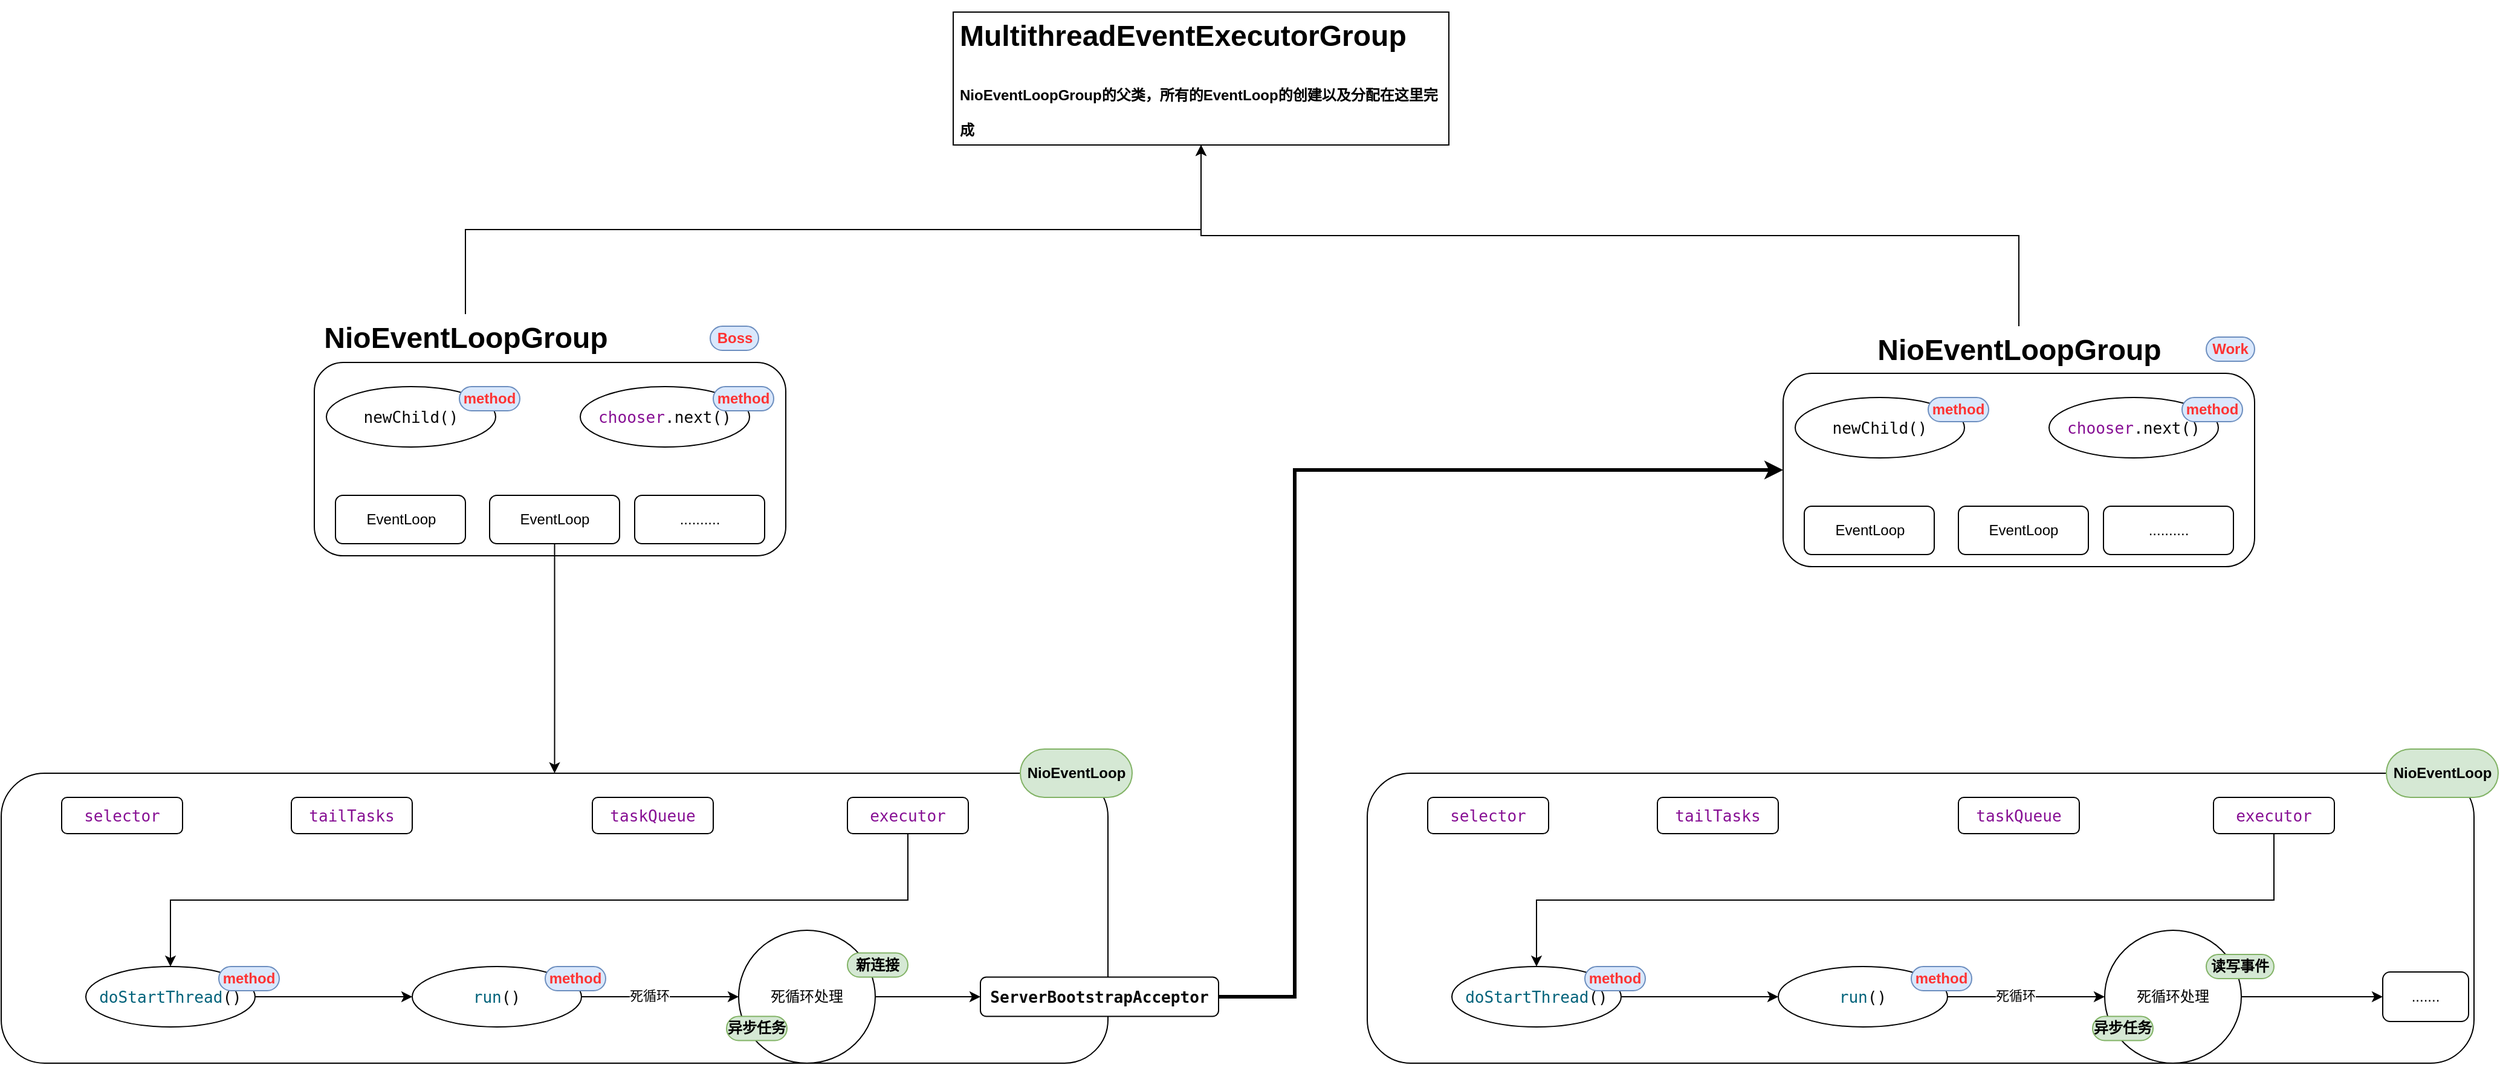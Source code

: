 <mxfile version="13.6.2" type="device"><diagram id="DPLfRiPlVles4KZU8BY6" name="Netty事件循环组源码解析图示"><mxGraphModel dx="1422" dy="2063" grid="1" gridSize="10" guides="1" tooltips="1" connect="1" arrows="1" fold="1" page="1" pageScale="1" pageWidth="1600" pageHeight="1200" math="0" shadow="0"><root><mxCell id="0"/><mxCell id="1" parent="0"/><mxCell id="ErT-TXoffb-zw8qR6GOy-1" value="" style="rounded=1;whiteSpace=wrap;html=1;" vertex="1" parent="1"><mxGeometry x="459" y="290" width="390" height="160" as="geometry"/></mxCell><mxCell id="ErT-TXoffb-zw8qR6GOy-2" value="" style="rounded=1;whiteSpace=wrap;html=1;" vertex="1" parent="1"><mxGeometry x="1674" y="299" width="390" height="160" as="geometry"/></mxCell><mxCell id="ErT-TXoffb-zw8qR6GOy-12" style="edgeStyle=orthogonalEdgeStyle;rounded=0;orthogonalLoop=1;jettySize=auto;html=1;exitX=0.5;exitY=0;exitDx=0;exitDy=0;" edge="1" parent="1" source="ErT-TXoffb-zw8qR6GOy-3" target="ErT-TXoffb-zw8qR6GOy-11"><mxGeometry relative="1" as="geometry"/></mxCell><mxCell id="ErT-TXoffb-zw8qR6GOy-3" value="&lt;b&gt;&lt;font style=&quot;font-size: 24px&quot;&gt;NioEventLoopGroup&lt;/font&gt;&lt;/b&gt;" style="text;html=1;strokeColor=none;fillColor=none;align=center;verticalAlign=middle;whiteSpace=wrap;rounded=0;" vertex="1" parent="1"><mxGeometry x="411.5" y="250" width="345" height="40" as="geometry"/></mxCell><mxCell id="ErT-TXoffb-zw8qR6GOy-13" style="edgeStyle=orthogonalEdgeStyle;rounded=0;orthogonalLoop=1;jettySize=auto;html=1;exitX=0.5;exitY=0;exitDx=0;exitDy=0;entryX=0.5;entryY=1;entryDx=0;entryDy=0;" edge="1" parent="1" source="ErT-TXoffb-zw8qR6GOy-4" target="ErT-TXoffb-zw8qR6GOy-11"><mxGeometry relative="1" as="geometry"/></mxCell><mxCell id="ErT-TXoffb-zw8qR6GOy-4" value="&lt;b&gt;&lt;font style=&quot;font-size: 24px&quot;&gt;NioEventLoopGroup&lt;/font&gt;&lt;/b&gt;" style="text;html=1;strokeColor=none;fillColor=none;align=center;verticalAlign=middle;whiteSpace=wrap;rounded=0;" vertex="1" parent="1"><mxGeometry x="1696.5" y="260" width="345" height="40" as="geometry"/></mxCell><mxCell id="ErT-TXoffb-zw8qR6GOy-5" value="&lt;b&gt;&lt;font color=&quot;#ff3333&quot;&gt;Boss&lt;/font&gt;&lt;/b&gt;" style="text;html=1;strokeColor=#6c8ebf;align=center;verticalAlign=middle;whiteSpace=wrap;rounded=1;fillColor=#dae8fc;arcSize=50;" vertex="1" parent="1"><mxGeometry x="786.5" y="260" width="40" height="20" as="geometry"/></mxCell><mxCell id="ErT-TXoffb-zw8qR6GOy-6" value="&lt;b&gt;&lt;font color=&quot;#ff3333&quot;&gt;Work&lt;/font&gt;&lt;/b&gt;" style="text;html=1;strokeColor=#6c8ebf;align=center;verticalAlign=middle;whiteSpace=wrap;rounded=1;fillColor=#dae8fc;arcSize=50;" vertex="1" parent="1"><mxGeometry x="2024" y="269" width="40" height="20" as="geometry"/></mxCell><mxCell id="ErT-TXoffb-zw8qR6GOy-7" value="EventLoop" style="rounded=1;whiteSpace=wrap;html=1;fillColor=#ffffff;" vertex="1" parent="1"><mxGeometry x="476.5" y="400" width="107.5" height="40" as="geometry"/></mxCell><mxCell id="ErT-TXoffb-zw8qR6GOy-31" style="edgeStyle=orthogonalEdgeStyle;rounded=0;orthogonalLoop=1;jettySize=auto;html=1;exitX=0.5;exitY=1;exitDx=0;exitDy=0;" edge="1" parent="1" source="ErT-TXoffb-zw8qR6GOy-9" target="ErT-TXoffb-zw8qR6GOy-30"><mxGeometry relative="1" as="geometry"/></mxCell><mxCell id="ErT-TXoffb-zw8qR6GOy-9" value="EventLoop" style="rounded=1;whiteSpace=wrap;html=1;fillColor=#ffffff;" vertex="1" parent="1"><mxGeometry x="604" y="400" width="107.5" height="40" as="geometry"/></mxCell><mxCell id="ErT-TXoffb-zw8qR6GOy-10" value=".........." style="rounded=1;whiteSpace=wrap;html=1;fillColor=#ffffff;" vertex="1" parent="1"><mxGeometry x="724" y="400" width="107.5" height="40" as="geometry"/></mxCell><mxCell id="ErT-TXoffb-zw8qR6GOy-11" value="&lt;h1&gt;MultithreadEventExecutorGroup&lt;/h1&gt;&lt;h1&gt;&lt;span style=&quot;font-size: 12px&quot;&gt;NioEventLoopGroup的父类，所有的EventLoop的创建以及分配在这里完成&lt;/span&gt;&lt;br&gt;&lt;/h1&gt;" style="text;html=1;fillColor=none;spacing=5;spacingTop=-20;whiteSpace=wrap;overflow=hidden;rounded=0;strokeColor=#000000;" vertex="1" parent="1"><mxGeometry x="987.5" width="410" height="110" as="geometry"/></mxCell><mxCell id="ErT-TXoffb-zw8qR6GOy-15" value="EventLoop" style="rounded=1;whiteSpace=wrap;html=1;fillColor=#ffffff;" vertex="1" parent="1"><mxGeometry x="1691.5" y="409" width="107.5" height="40" as="geometry"/></mxCell><mxCell id="ErT-TXoffb-zw8qR6GOy-16" value="EventLoop" style="rounded=1;whiteSpace=wrap;html=1;fillColor=#ffffff;" vertex="1" parent="1"><mxGeometry x="1819" y="409" width="107.5" height="40" as="geometry"/></mxCell><mxCell id="ErT-TXoffb-zw8qR6GOy-17" value=".........." style="rounded=1;whiteSpace=wrap;html=1;fillColor=#ffffff;" vertex="1" parent="1"><mxGeometry x="1939" y="409" width="107.5" height="40" as="geometry"/></mxCell><mxCell id="ErT-TXoffb-zw8qR6GOy-18" value="&lt;pre style=&quot;background-color: #ffffff ; color: #080808 ; font-family: &amp;#34;jetbrains mono&amp;#34; , monospace ; font-size: 9.8pt&quot;&gt;newChild()&lt;/pre&gt;" style="ellipse;whiteSpace=wrap;html=1;rounded=1;strokeColor=#000000;fillColor=#ffffff;" vertex="1" parent="1"><mxGeometry x="469" y="310" width="140" height="50" as="geometry"/></mxCell><mxCell id="ErT-TXoffb-zw8qR6GOy-19" value="&lt;b&gt;&lt;font color=&quot;#ff3333&quot;&gt;method&lt;/font&gt;&lt;/b&gt;" style="text;html=1;strokeColor=#6c8ebf;align=center;verticalAlign=middle;whiteSpace=wrap;rounded=1;fillColor=#dae8fc;arcSize=50;" vertex="1" parent="1"><mxGeometry x="579" y="310" width="50" height="20" as="geometry"/></mxCell><mxCell id="ErT-TXoffb-zw8qR6GOy-22" value="&lt;pre style=&quot;background-color: #ffffff ; color: #080808 ; font-family: &amp;#34;jetbrains mono&amp;#34; , monospace ; font-size: 9.8pt&quot;&gt;&lt;pre style=&quot;font-family: &amp;#34;jetbrains mono&amp;#34; , monospace ; font-size: 9.8pt&quot;&gt;&lt;span style=&quot;color: #871094&quot;&gt;chooser&lt;/span&gt;.next()&lt;/pre&gt;&lt;/pre&gt;" style="ellipse;whiteSpace=wrap;html=1;rounded=1;strokeColor=#000000;fillColor=#ffffff;" vertex="1" parent="1"><mxGeometry x="679" y="310" width="140" height="50" as="geometry"/></mxCell><mxCell id="ErT-TXoffb-zw8qR6GOy-23" value="&lt;b&gt;&lt;font color=&quot;#ff3333&quot;&gt;method&lt;/font&gt;&lt;/b&gt;" style="text;html=1;strokeColor=#6c8ebf;align=center;verticalAlign=middle;whiteSpace=wrap;rounded=1;fillColor=#dae8fc;arcSize=50;" vertex="1" parent="1"><mxGeometry x="789" y="310" width="50" height="20" as="geometry"/></mxCell><mxCell id="ErT-TXoffb-zw8qR6GOy-24" value="&lt;pre style=&quot;background-color: #ffffff ; color: #080808 ; font-family: &amp;#34;jetbrains mono&amp;#34; , monospace ; font-size: 9.8pt&quot;&gt;newChild()&lt;/pre&gt;" style="ellipse;whiteSpace=wrap;html=1;rounded=1;strokeColor=#000000;fillColor=#ffffff;" vertex="1" parent="1"><mxGeometry x="1684" y="319" width="140" height="50" as="geometry"/></mxCell><mxCell id="ErT-TXoffb-zw8qR6GOy-25" value="&lt;b&gt;&lt;font color=&quot;#ff3333&quot;&gt;method&lt;/font&gt;&lt;/b&gt;" style="text;html=1;strokeColor=#6c8ebf;align=center;verticalAlign=middle;whiteSpace=wrap;rounded=1;fillColor=#dae8fc;arcSize=50;" vertex="1" parent="1"><mxGeometry x="1794" y="319" width="50" height="20" as="geometry"/></mxCell><mxCell id="ErT-TXoffb-zw8qR6GOy-26" value="&lt;pre style=&quot;background-color: #ffffff ; color: #080808 ; font-family: &amp;#34;jetbrains mono&amp;#34; , monospace ; font-size: 9.8pt&quot;&gt;&lt;pre style=&quot;font-family: &amp;#34;jetbrains mono&amp;#34; , monospace ; font-size: 9.8pt&quot;&gt;&lt;span style=&quot;color: #871094&quot;&gt;chooser&lt;/span&gt;.next()&lt;/pre&gt;&lt;/pre&gt;" style="ellipse;whiteSpace=wrap;html=1;rounded=1;strokeColor=#000000;fillColor=#ffffff;" vertex="1" parent="1"><mxGeometry x="1894" y="319" width="140" height="50" as="geometry"/></mxCell><mxCell id="ErT-TXoffb-zw8qR6GOy-27" value="&lt;b&gt;&lt;font color=&quot;#ff3333&quot;&gt;method&lt;/font&gt;&lt;/b&gt;" style="text;html=1;strokeColor=#6c8ebf;align=center;verticalAlign=middle;whiteSpace=wrap;rounded=1;fillColor=#dae8fc;arcSize=50;" vertex="1" parent="1"><mxGeometry x="2004" y="319" width="50" height="20" as="geometry"/></mxCell><mxCell id="ErT-TXoffb-zw8qR6GOy-30" value="" style="rounded=1;whiteSpace=wrap;html=1;fillColor=#ffffff;" vertex="1" parent="1"><mxGeometry x="200" y="630" width="915.5" height="240" as="geometry"/></mxCell><mxCell id="ErT-TXoffb-zw8qR6GOy-33" value="&lt;b&gt;NioEventLoop&lt;/b&gt;" style="text;html=1;strokeColor=#82b366;fillColor=#d5e8d4;align=center;verticalAlign=middle;whiteSpace=wrap;rounded=1;arcSize=50;" vertex="1" parent="1"><mxGeometry x="1043" y="610" width="92.5" height="40" as="geometry"/></mxCell><mxCell id="ErT-TXoffb-zw8qR6GOy-34" value="&lt;pre style=&quot;background-color: #ffffff ; color: #080808 ; font-family: &amp;#34;jetbrains mono&amp;#34; , monospace ; font-size: 9.8pt&quot;&gt;&lt;span style=&quot;color: #871094&quot;&gt;selector&lt;/span&gt;&lt;/pre&gt;" style="rounded=1;whiteSpace=wrap;html=1;fillColor=#ffffff;" vertex="1" parent="1"><mxGeometry x="250" y="650" width="100" height="30" as="geometry"/></mxCell><mxCell id="ErT-TXoffb-zw8qR6GOy-35" value="&lt;pre style=&quot;background-color: #ffffff ; color: #080808 ; font-family: &amp;#34;jetbrains mono&amp;#34; , monospace ; font-size: 9.8pt&quot;&gt;&lt;pre style=&quot;font-family: &amp;#34;jetbrains mono&amp;#34; , monospace ; font-size: 9.8pt&quot;&gt;&lt;span style=&quot;color: #871094&quot;&gt;tailTasks&lt;/span&gt;&lt;/pre&gt;&lt;/pre&gt;" style="rounded=1;whiteSpace=wrap;html=1;fillColor=#ffffff;" vertex="1" parent="1"><mxGeometry x="440" y="650" width="100" height="30" as="geometry"/></mxCell><mxCell id="ErT-TXoffb-zw8qR6GOy-40" style="edgeStyle=orthogonalEdgeStyle;rounded=0;orthogonalLoop=1;jettySize=auto;html=1;exitX=0.5;exitY=1;exitDx=0;exitDy=0;entryX=0.5;entryY=0;entryDx=0;entryDy=0;" edge="1" parent="1" source="ErT-TXoffb-zw8qR6GOy-36" target="ErT-TXoffb-zw8qR6GOy-38"><mxGeometry relative="1" as="geometry"/></mxCell><mxCell id="ErT-TXoffb-zw8qR6GOy-36" value="&lt;pre style=&quot;background-color: #ffffff ; color: #080808 ; font-family: &amp;#34;jetbrains mono&amp;#34; , monospace ; font-size: 9.8pt&quot;&gt;&lt;pre style=&quot;font-family: &amp;#34;jetbrains mono&amp;#34; , monospace ; font-size: 9.8pt&quot;&gt;&lt;pre style=&quot;font-family: &amp;#34;jetbrains mono&amp;#34; , monospace ; font-size: 9.8pt&quot;&gt;&lt;span style=&quot;color: #871094&quot;&gt;executor&lt;/span&gt;&lt;/pre&gt;&lt;/pre&gt;&lt;/pre&gt;" style="rounded=1;whiteSpace=wrap;html=1;fillColor=#ffffff;" vertex="1" parent="1"><mxGeometry x="900" y="650" width="100" height="30" as="geometry"/></mxCell><mxCell id="ErT-TXoffb-zw8qR6GOy-37" value="&lt;pre style=&quot;background-color: #ffffff ; color: #080808 ; font-family: &amp;#34;jetbrains mono&amp;#34; , monospace ; font-size: 9.8pt&quot;&gt;&lt;pre style=&quot;font-family: &amp;#34;jetbrains mono&amp;#34; , monospace ; font-size: 9.8pt&quot;&gt;&lt;pre style=&quot;font-family: &amp;#34;jetbrains mono&amp;#34; , monospace ; font-size: 9.8pt&quot;&gt;&lt;span style=&quot;color: #871094&quot;&gt;taskQueue&lt;/span&gt;&lt;/pre&gt;&lt;/pre&gt;&lt;/pre&gt;" style="rounded=1;whiteSpace=wrap;html=1;fillColor=#ffffff;" vertex="1" parent="1"><mxGeometry x="689" y="650" width="100" height="30" as="geometry"/></mxCell><mxCell id="ErT-TXoffb-zw8qR6GOy-43" style="edgeStyle=orthogonalEdgeStyle;rounded=0;orthogonalLoop=1;jettySize=auto;html=1;exitX=1;exitY=0.5;exitDx=0;exitDy=0;entryX=0;entryY=0.5;entryDx=0;entryDy=0;" edge="1" parent="1" source="ErT-TXoffb-zw8qR6GOy-38" target="ErT-TXoffb-zw8qR6GOy-41"><mxGeometry relative="1" as="geometry"/></mxCell><mxCell id="ErT-TXoffb-zw8qR6GOy-38" value="&lt;pre style=&quot;background-color: #ffffff ; color: #080808 ; font-family: &amp;#34;jetbrains mono&amp;#34; , monospace ; font-size: 9.8pt&quot;&gt;&lt;span style=&quot;color: rgb(0 , 98 , 122) ; font-family: &amp;#34;jetbrains mono&amp;#34; , monospace ; font-size: 9.8pt&quot;&gt;doStartThread&lt;/span&gt;()&lt;/pre&gt;" style="ellipse;whiteSpace=wrap;html=1;rounded=1;strokeColor=#000000;fillColor=#ffffff;" vertex="1" parent="1"><mxGeometry x="270" y="790" width="140" height="50" as="geometry"/></mxCell><mxCell id="ErT-TXoffb-zw8qR6GOy-39" value="&lt;b&gt;&lt;font color=&quot;#ff3333&quot;&gt;method&lt;/font&gt;&lt;/b&gt;" style="text;html=1;strokeColor=#6c8ebf;align=center;verticalAlign=middle;whiteSpace=wrap;rounded=1;fillColor=#dae8fc;arcSize=50;" vertex="1" parent="1"><mxGeometry x="380" y="790" width="50" height="20" as="geometry"/></mxCell><mxCell id="ErT-TXoffb-zw8qR6GOy-45" style="edgeStyle=orthogonalEdgeStyle;rounded=0;orthogonalLoop=1;jettySize=auto;html=1;exitX=1;exitY=0.5;exitDx=0;exitDy=0;entryX=0;entryY=0.5;entryDx=0;entryDy=0;" edge="1" parent="1" source="ErT-TXoffb-zw8qR6GOy-41" target="ErT-TXoffb-zw8qR6GOy-65"><mxGeometry relative="1" as="geometry"/></mxCell><mxCell id="ErT-TXoffb-zw8qR6GOy-46" value="死循环" style="edgeLabel;html=1;align=center;verticalAlign=middle;resizable=0;points=[];" vertex="1" connectable="0" parent="ErT-TXoffb-zw8qR6GOy-45"><mxGeometry x="-0.146" y="1" relative="1" as="geometry"><mxPoint as="offset"/></mxGeometry></mxCell><mxCell id="ErT-TXoffb-zw8qR6GOy-41" value="&lt;pre style=&quot;background-color: #ffffff ; color: #080808 ; font-family: &amp;#34;jetbrains mono&amp;#34; , monospace ; font-size: 9.8pt&quot;&gt;&lt;span style=&quot;color: rgb(0 , 98 , 122) ; font-family: &amp;#34;jetbrains mono&amp;#34; , monospace ; font-size: 9.8pt&quot;&gt;run&lt;/span&gt;()&lt;/pre&gt;" style="ellipse;whiteSpace=wrap;html=1;rounded=1;strokeColor=#000000;fillColor=#ffffff;" vertex="1" parent="1"><mxGeometry x="540" y="790" width="140" height="50" as="geometry"/></mxCell><mxCell id="ErT-TXoffb-zw8qR6GOy-42" value="&lt;b&gt;&lt;font color=&quot;#ff3333&quot;&gt;method&lt;/font&gt;&lt;/b&gt;" style="text;html=1;strokeColor=#6c8ebf;align=center;verticalAlign=middle;whiteSpace=wrap;rounded=1;fillColor=#dae8fc;arcSize=50;" vertex="1" parent="1"><mxGeometry x="650" y="790" width="50" height="20" as="geometry"/></mxCell><mxCell id="ErT-TXoffb-zw8qR6GOy-84" style="edgeStyle=orthogonalEdgeStyle;rounded=0;orthogonalLoop=1;jettySize=auto;html=1;exitX=1;exitY=0.5;exitDx=0;exitDy=0;entryX=0;entryY=0.5;entryDx=0;entryDy=0;strokeWidth=3;" edge="1" parent="1" source="ErT-TXoffb-zw8qR6GOy-44" target="ErT-TXoffb-zw8qR6GOy-2"><mxGeometry relative="1" as="geometry"><Array as="points"><mxPoint x="1270" y="815"/><mxPoint x="1270" y="379"/></Array></mxGeometry></mxCell><mxCell id="ErT-TXoffb-zw8qR6GOy-44" value="&lt;pre style=&quot;background-color: #ffffff ; color: #080808 ; font-family: &amp;#34;jetbrains mono&amp;#34; , monospace ; font-size: 9.8pt&quot;&gt;&lt;b&gt;ServerBootstrapAcceptor&lt;/b&gt;&lt;/pre&gt;" style="rounded=1;whiteSpace=wrap;html=1;strokeColor=#000000;fillColor=#ffffff;" vertex="1" parent="1"><mxGeometry x="1010" y="798.75" width="197" height="32.5" as="geometry"/></mxCell><mxCell id="ErT-TXoffb-zw8qR6GOy-67" style="edgeStyle=orthogonalEdgeStyle;rounded=0;orthogonalLoop=1;jettySize=auto;html=1;exitX=1;exitY=0.5;exitDx=0;exitDy=0;entryX=0;entryY=0.5;entryDx=0;entryDy=0;strokeWidth=1;" edge="1" parent="1" source="ErT-TXoffb-zw8qR6GOy-65" target="ErT-TXoffb-zw8qR6GOy-44"><mxGeometry relative="1" as="geometry"/></mxCell><mxCell id="ErT-TXoffb-zw8qR6GOy-65" value="死循环处理" style="ellipse;whiteSpace=wrap;html=1;rounded=1;strokeColor=#000000;fillColor=#ffffff;" vertex="1" parent="1"><mxGeometry x="810" y="760" width="113" height="110" as="geometry"/></mxCell><mxCell id="ErT-TXoffb-zw8qR6GOy-68" value="" style="rounded=1;whiteSpace=wrap;html=1;fillColor=#ffffff;" vertex="1" parent="1"><mxGeometry x="1330" y="630" width="915.5" height="240" as="geometry"/></mxCell><mxCell id="ErT-TXoffb-zw8qR6GOy-69" value="&lt;b&gt;NioEventLoop&lt;/b&gt;" style="text;html=1;strokeColor=#82b366;fillColor=#d5e8d4;align=center;verticalAlign=middle;whiteSpace=wrap;rounded=1;arcSize=50;" vertex="1" parent="1"><mxGeometry x="2173" y="610" width="92.5" height="40" as="geometry"/></mxCell><mxCell id="ErT-TXoffb-zw8qR6GOy-70" value="&lt;pre style=&quot;background-color: #ffffff ; color: #080808 ; font-family: &amp;#34;jetbrains mono&amp;#34; , monospace ; font-size: 9.8pt&quot;&gt;&lt;span style=&quot;color: #871094&quot;&gt;selector&lt;/span&gt;&lt;/pre&gt;" style="rounded=1;whiteSpace=wrap;html=1;fillColor=#ffffff;" vertex="1" parent="1"><mxGeometry x="1380" y="650" width="100" height="30" as="geometry"/></mxCell><mxCell id="ErT-TXoffb-zw8qR6GOy-71" value="&lt;pre style=&quot;background-color: #ffffff ; color: #080808 ; font-family: &amp;#34;jetbrains mono&amp;#34; , monospace ; font-size: 9.8pt&quot;&gt;&lt;pre style=&quot;font-family: &amp;#34;jetbrains mono&amp;#34; , monospace ; font-size: 9.8pt&quot;&gt;&lt;span style=&quot;color: #871094&quot;&gt;tailTasks&lt;/span&gt;&lt;/pre&gt;&lt;/pre&gt;" style="rounded=1;whiteSpace=wrap;html=1;fillColor=#ffffff;" vertex="1" parent="1"><mxGeometry x="1570" y="650" width="100" height="30" as="geometry"/></mxCell><mxCell id="ErT-TXoffb-zw8qR6GOy-72" style="edgeStyle=orthogonalEdgeStyle;rounded=0;orthogonalLoop=1;jettySize=auto;html=1;exitX=0.5;exitY=1;exitDx=0;exitDy=0;entryX=0.5;entryY=0;entryDx=0;entryDy=0;" edge="1" parent="1" source="ErT-TXoffb-zw8qR6GOy-73" target="ErT-TXoffb-zw8qR6GOy-76"><mxGeometry relative="1" as="geometry"/></mxCell><mxCell id="ErT-TXoffb-zw8qR6GOy-73" value="&lt;pre style=&quot;background-color: #ffffff ; color: #080808 ; font-family: &amp;#34;jetbrains mono&amp;#34; , monospace ; font-size: 9.8pt&quot;&gt;&lt;pre style=&quot;font-family: &amp;#34;jetbrains mono&amp;#34; , monospace ; font-size: 9.8pt&quot;&gt;&lt;pre style=&quot;font-family: &amp;#34;jetbrains mono&amp;#34; , monospace ; font-size: 9.8pt&quot;&gt;&lt;span style=&quot;color: #871094&quot;&gt;executor&lt;/span&gt;&lt;/pre&gt;&lt;/pre&gt;&lt;/pre&gt;" style="rounded=1;whiteSpace=wrap;html=1;fillColor=#ffffff;" vertex="1" parent="1"><mxGeometry x="2030" y="650" width="100" height="30" as="geometry"/></mxCell><mxCell id="ErT-TXoffb-zw8qR6GOy-74" value="&lt;pre style=&quot;background-color: #ffffff ; color: #080808 ; font-family: &amp;#34;jetbrains mono&amp;#34; , monospace ; font-size: 9.8pt&quot;&gt;&lt;pre style=&quot;font-family: &amp;#34;jetbrains mono&amp;#34; , monospace ; font-size: 9.8pt&quot;&gt;&lt;pre style=&quot;font-family: &amp;#34;jetbrains mono&amp;#34; , monospace ; font-size: 9.8pt&quot;&gt;&lt;span style=&quot;color: #871094&quot;&gt;taskQueue&lt;/span&gt;&lt;/pre&gt;&lt;/pre&gt;&lt;/pre&gt;" style="rounded=1;whiteSpace=wrap;html=1;fillColor=#ffffff;" vertex="1" parent="1"><mxGeometry x="1819" y="650" width="100" height="30" as="geometry"/></mxCell><mxCell id="ErT-TXoffb-zw8qR6GOy-75" style="edgeStyle=orthogonalEdgeStyle;rounded=0;orthogonalLoop=1;jettySize=auto;html=1;exitX=1;exitY=0.5;exitDx=0;exitDy=0;entryX=0;entryY=0.5;entryDx=0;entryDy=0;" edge="1" parent="1" source="ErT-TXoffb-zw8qR6GOy-76" target="ErT-TXoffb-zw8qR6GOy-80"><mxGeometry relative="1" as="geometry"/></mxCell><mxCell id="ErT-TXoffb-zw8qR6GOy-76" value="&lt;pre style=&quot;background-color: #ffffff ; color: #080808 ; font-family: &amp;#34;jetbrains mono&amp;#34; , monospace ; font-size: 9.8pt&quot;&gt;&lt;span style=&quot;color: rgb(0 , 98 , 122) ; font-family: &amp;#34;jetbrains mono&amp;#34; , monospace ; font-size: 9.8pt&quot;&gt;doStartThread&lt;/span&gt;()&lt;/pre&gt;" style="ellipse;whiteSpace=wrap;html=1;rounded=1;strokeColor=#000000;fillColor=#ffffff;" vertex="1" parent="1"><mxGeometry x="1400" y="790" width="140" height="50" as="geometry"/></mxCell><mxCell id="ErT-TXoffb-zw8qR6GOy-77" value="&lt;b&gt;&lt;font color=&quot;#ff3333&quot;&gt;method&lt;/font&gt;&lt;/b&gt;" style="text;html=1;strokeColor=#6c8ebf;align=center;verticalAlign=middle;whiteSpace=wrap;rounded=1;fillColor=#dae8fc;arcSize=50;" vertex="1" parent="1"><mxGeometry x="1510" y="790" width="50" height="20" as="geometry"/></mxCell><mxCell id="ErT-TXoffb-zw8qR6GOy-78" style="edgeStyle=orthogonalEdgeStyle;rounded=0;orthogonalLoop=1;jettySize=auto;html=1;exitX=1;exitY=0.5;exitDx=0;exitDy=0;entryX=0;entryY=0.5;entryDx=0;entryDy=0;" edge="1" parent="1" source="ErT-TXoffb-zw8qR6GOy-80" target="ErT-TXoffb-zw8qR6GOy-83"><mxGeometry relative="1" as="geometry"/></mxCell><mxCell id="ErT-TXoffb-zw8qR6GOy-79" value="死循环" style="edgeLabel;html=1;align=center;verticalAlign=middle;resizable=0;points=[];" vertex="1" connectable="0" parent="ErT-TXoffb-zw8qR6GOy-78"><mxGeometry x="-0.146" y="1" relative="1" as="geometry"><mxPoint as="offset"/></mxGeometry></mxCell><mxCell id="ErT-TXoffb-zw8qR6GOy-80" value="&lt;pre style=&quot;background-color: #ffffff ; color: #080808 ; font-family: &amp;#34;jetbrains mono&amp;#34; , monospace ; font-size: 9.8pt&quot;&gt;&lt;span style=&quot;color: rgb(0 , 98 , 122) ; font-family: &amp;#34;jetbrains mono&amp;#34; , monospace ; font-size: 9.8pt&quot;&gt;run&lt;/span&gt;()&lt;/pre&gt;" style="ellipse;whiteSpace=wrap;html=1;rounded=1;strokeColor=#000000;fillColor=#ffffff;" vertex="1" parent="1"><mxGeometry x="1670" y="790" width="140" height="50" as="geometry"/></mxCell><mxCell id="ErT-TXoffb-zw8qR6GOy-81" value="&lt;b&gt;&lt;font color=&quot;#ff3333&quot;&gt;method&lt;/font&gt;&lt;/b&gt;" style="text;html=1;strokeColor=#6c8ebf;align=center;verticalAlign=middle;whiteSpace=wrap;rounded=1;fillColor=#dae8fc;arcSize=50;" vertex="1" parent="1"><mxGeometry x="1780" y="790" width="50" height="20" as="geometry"/></mxCell><mxCell id="ErT-TXoffb-zw8qR6GOy-82" style="edgeStyle=orthogonalEdgeStyle;rounded=0;orthogonalLoop=1;jettySize=auto;html=1;exitX=1;exitY=0.5;exitDx=0;exitDy=0;strokeWidth=1;" edge="1" parent="1" source="ErT-TXoffb-zw8qR6GOy-83" target="ErT-TXoffb-zw8qR6GOy-90"><mxGeometry relative="1" as="geometry"><mxPoint x="2140" y="815" as="targetPoint"/></mxGeometry></mxCell><mxCell id="ErT-TXoffb-zw8qR6GOy-83" value="&lt;span&gt;死循环处理&lt;/span&gt;" style="ellipse;whiteSpace=wrap;html=1;rounded=1;strokeColor=#000000;fillColor=#ffffff;" vertex="1" parent="1"><mxGeometry x="1940" y="760" width="113" height="110" as="geometry"/></mxCell><mxCell id="ErT-TXoffb-zw8qR6GOy-85" value="&lt;b&gt;新连接&lt;/b&gt;" style="text;html=1;strokeColor=#82b366;fillColor=#d5e8d4;align=center;verticalAlign=middle;whiteSpace=wrap;rounded=1;arcSize=50;" vertex="1" parent="1"><mxGeometry x="900" y="778.75" width="50" height="20" as="geometry"/></mxCell><mxCell id="ErT-TXoffb-zw8qR6GOy-87" value="&lt;b&gt;异步任务&lt;/b&gt;" style="text;html=1;strokeColor=#82b366;fillColor=#d5e8d4;align=center;verticalAlign=middle;whiteSpace=wrap;rounded=1;arcSize=50;" vertex="1" parent="1"><mxGeometry x="800" y="831.25" width="50" height="20" as="geometry"/></mxCell><mxCell id="ErT-TXoffb-zw8qR6GOy-88" value="&lt;b&gt;异步任务&lt;/b&gt;" style="text;html=1;strokeColor=#82b366;fillColor=#d5e8d4;align=center;verticalAlign=middle;whiteSpace=wrap;rounded=1;arcSize=50;" vertex="1" parent="1"><mxGeometry x="1930" y="831.25" width="50" height="20" as="geometry"/></mxCell><mxCell id="ErT-TXoffb-zw8qR6GOy-89" value="&lt;b&gt;读写事件&lt;/b&gt;" style="text;html=1;strokeColor=#82b366;fillColor=#d5e8d4;align=center;verticalAlign=middle;whiteSpace=wrap;rounded=1;arcSize=50;" vertex="1" parent="1"><mxGeometry x="2024" y="780" width="56" height="20" as="geometry"/></mxCell><mxCell id="ErT-TXoffb-zw8qR6GOy-90" value="......." style="rounded=1;whiteSpace=wrap;html=1;strokeColor=#000000;fillColor=#ffffff;" vertex="1" parent="1"><mxGeometry x="2170" y="794.5" width="71" height="41" as="geometry"/></mxCell></root></mxGraphModel></diagram></mxfile>